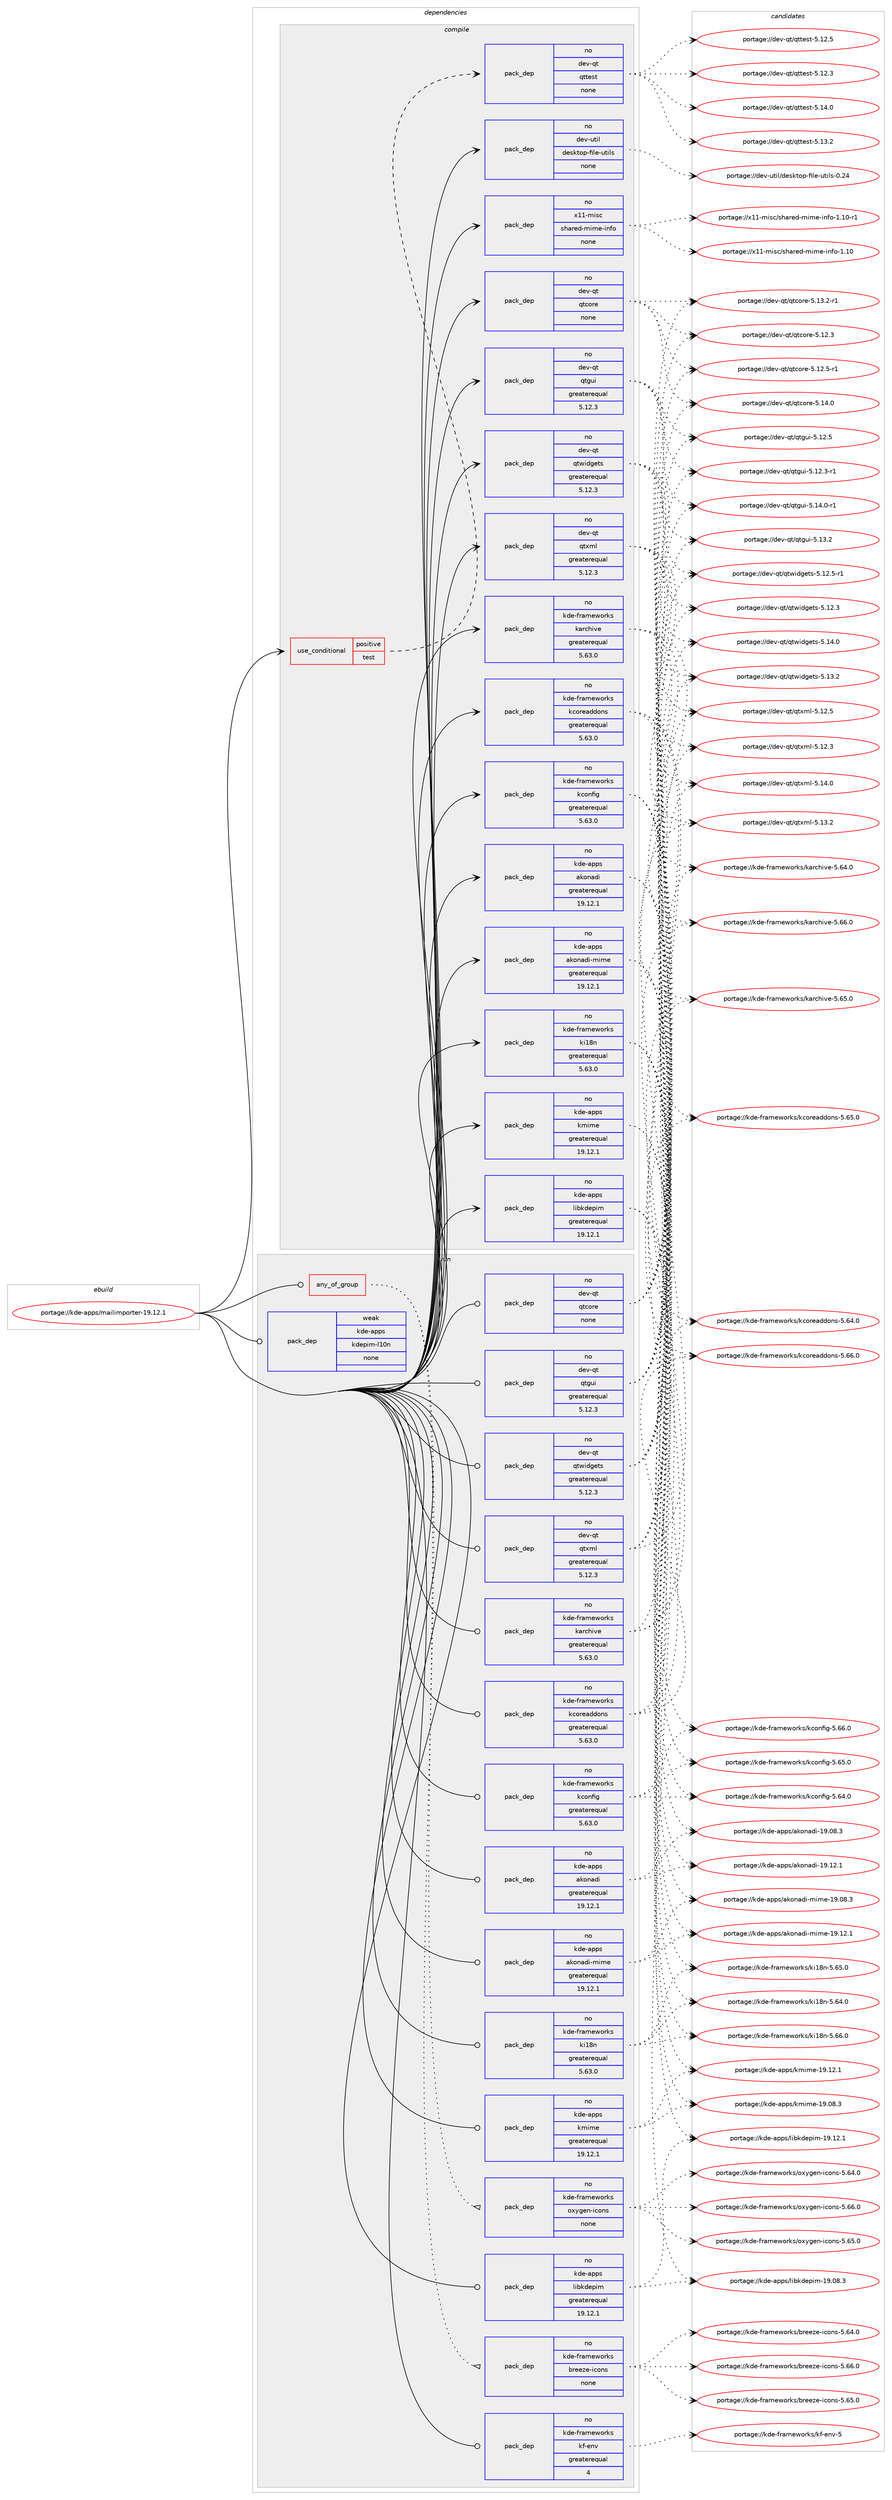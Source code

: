 digraph prolog {

# *************
# Graph options
# *************

newrank=true;
concentrate=true;
compound=true;
graph [rankdir=LR,fontname=Helvetica,fontsize=10,ranksep=1.5];#, ranksep=2.5, nodesep=0.2];
edge  [arrowhead=vee];
node  [fontname=Helvetica,fontsize=10];

# **********
# The ebuild
# **********

subgraph cluster_leftcol {
color=gray;
rank=same;
label=<<i>ebuild</i>>;
id [label="portage://kde-apps/mailimporter-19.12.1", color=red, width=4, href="../kde-apps/mailimporter-19.12.1.svg"];
}

# ****************
# The dependencies
# ****************

subgraph cluster_midcol {
color=gray;
label=<<i>dependencies</i>>;
subgraph cluster_compile {
fillcolor="#eeeeee";
style=filled;
label=<<i>compile</i>>;
subgraph cond56260 {
dependency253338 [label=<<TABLE BORDER="0" CELLBORDER="1" CELLSPACING="0" CELLPADDING="4"><TR><TD ROWSPAN="3" CELLPADDING="10">use_conditional</TD></TR><TR><TD>positive</TD></TR><TR><TD>test</TD></TR></TABLE>>, shape=none, color=red];
subgraph pack193216 {
dependency253339 [label=<<TABLE BORDER="0" CELLBORDER="1" CELLSPACING="0" CELLPADDING="4" WIDTH="220"><TR><TD ROWSPAN="6" CELLPADDING="30">pack_dep</TD></TR><TR><TD WIDTH="110">no</TD></TR><TR><TD>dev-qt</TD></TR><TR><TD>qttest</TD></TR><TR><TD>none</TD></TR><TR><TD></TD></TR></TABLE>>, shape=none, color=blue];
}
dependency253338:e -> dependency253339:w [weight=20,style="dashed",arrowhead="vee"];
}
id:e -> dependency253338:w [weight=20,style="solid",arrowhead="vee"];
subgraph pack193217 {
dependency253340 [label=<<TABLE BORDER="0" CELLBORDER="1" CELLSPACING="0" CELLPADDING="4" WIDTH="220"><TR><TD ROWSPAN="6" CELLPADDING="30">pack_dep</TD></TR><TR><TD WIDTH="110">no</TD></TR><TR><TD>dev-qt</TD></TR><TR><TD>qtcore</TD></TR><TR><TD>none</TD></TR><TR><TD></TD></TR></TABLE>>, shape=none, color=blue];
}
id:e -> dependency253340:w [weight=20,style="solid",arrowhead="vee"];
subgraph pack193218 {
dependency253341 [label=<<TABLE BORDER="0" CELLBORDER="1" CELLSPACING="0" CELLPADDING="4" WIDTH="220"><TR><TD ROWSPAN="6" CELLPADDING="30">pack_dep</TD></TR><TR><TD WIDTH="110">no</TD></TR><TR><TD>dev-qt</TD></TR><TR><TD>qtgui</TD></TR><TR><TD>greaterequal</TD></TR><TR><TD>5.12.3</TD></TR></TABLE>>, shape=none, color=blue];
}
id:e -> dependency253341:w [weight=20,style="solid",arrowhead="vee"];
subgraph pack193219 {
dependency253342 [label=<<TABLE BORDER="0" CELLBORDER="1" CELLSPACING="0" CELLPADDING="4" WIDTH="220"><TR><TD ROWSPAN="6" CELLPADDING="30">pack_dep</TD></TR><TR><TD WIDTH="110">no</TD></TR><TR><TD>dev-qt</TD></TR><TR><TD>qtwidgets</TD></TR><TR><TD>greaterequal</TD></TR><TR><TD>5.12.3</TD></TR></TABLE>>, shape=none, color=blue];
}
id:e -> dependency253342:w [weight=20,style="solid",arrowhead="vee"];
subgraph pack193220 {
dependency253343 [label=<<TABLE BORDER="0" CELLBORDER="1" CELLSPACING="0" CELLPADDING="4" WIDTH="220"><TR><TD ROWSPAN="6" CELLPADDING="30">pack_dep</TD></TR><TR><TD WIDTH="110">no</TD></TR><TR><TD>dev-qt</TD></TR><TR><TD>qtxml</TD></TR><TR><TD>greaterequal</TD></TR><TR><TD>5.12.3</TD></TR></TABLE>>, shape=none, color=blue];
}
id:e -> dependency253343:w [weight=20,style="solid",arrowhead="vee"];
subgraph pack193221 {
dependency253344 [label=<<TABLE BORDER="0" CELLBORDER="1" CELLSPACING="0" CELLPADDING="4" WIDTH="220"><TR><TD ROWSPAN="6" CELLPADDING="30">pack_dep</TD></TR><TR><TD WIDTH="110">no</TD></TR><TR><TD>dev-util</TD></TR><TR><TD>desktop-file-utils</TD></TR><TR><TD>none</TD></TR><TR><TD></TD></TR></TABLE>>, shape=none, color=blue];
}
id:e -> dependency253344:w [weight=20,style="solid",arrowhead="vee"];
subgraph pack193222 {
dependency253345 [label=<<TABLE BORDER="0" CELLBORDER="1" CELLSPACING="0" CELLPADDING="4" WIDTH="220"><TR><TD ROWSPAN="6" CELLPADDING="30">pack_dep</TD></TR><TR><TD WIDTH="110">no</TD></TR><TR><TD>kde-apps</TD></TR><TR><TD>akonadi</TD></TR><TR><TD>greaterequal</TD></TR><TR><TD>19.12.1</TD></TR></TABLE>>, shape=none, color=blue];
}
id:e -> dependency253345:w [weight=20,style="solid",arrowhead="vee"];
subgraph pack193223 {
dependency253346 [label=<<TABLE BORDER="0" CELLBORDER="1" CELLSPACING="0" CELLPADDING="4" WIDTH="220"><TR><TD ROWSPAN="6" CELLPADDING="30">pack_dep</TD></TR><TR><TD WIDTH="110">no</TD></TR><TR><TD>kde-apps</TD></TR><TR><TD>akonadi-mime</TD></TR><TR><TD>greaterequal</TD></TR><TR><TD>19.12.1</TD></TR></TABLE>>, shape=none, color=blue];
}
id:e -> dependency253346:w [weight=20,style="solid",arrowhead="vee"];
subgraph pack193224 {
dependency253347 [label=<<TABLE BORDER="0" CELLBORDER="1" CELLSPACING="0" CELLPADDING="4" WIDTH="220"><TR><TD ROWSPAN="6" CELLPADDING="30">pack_dep</TD></TR><TR><TD WIDTH="110">no</TD></TR><TR><TD>kde-apps</TD></TR><TR><TD>kmime</TD></TR><TR><TD>greaterequal</TD></TR><TR><TD>19.12.1</TD></TR></TABLE>>, shape=none, color=blue];
}
id:e -> dependency253347:w [weight=20,style="solid",arrowhead="vee"];
subgraph pack193225 {
dependency253348 [label=<<TABLE BORDER="0" CELLBORDER="1" CELLSPACING="0" CELLPADDING="4" WIDTH="220"><TR><TD ROWSPAN="6" CELLPADDING="30">pack_dep</TD></TR><TR><TD WIDTH="110">no</TD></TR><TR><TD>kde-apps</TD></TR><TR><TD>libkdepim</TD></TR><TR><TD>greaterequal</TD></TR><TR><TD>19.12.1</TD></TR></TABLE>>, shape=none, color=blue];
}
id:e -> dependency253348:w [weight=20,style="solid",arrowhead="vee"];
subgraph pack193226 {
dependency253349 [label=<<TABLE BORDER="0" CELLBORDER="1" CELLSPACING="0" CELLPADDING="4" WIDTH="220"><TR><TD ROWSPAN="6" CELLPADDING="30">pack_dep</TD></TR><TR><TD WIDTH="110">no</TD></TR><TR><TD>kde-frameworks</TD></TR><TR><TD>karchive</TD></TR><TR><TD>greaterequal</TD></TR><TR><TD>5.63.0</TD></TR></TABLE>>, shape=none, color=blue];
}
id:e -> dependency253349:w [weight=20,style="solid",arrowhead="vee"];
subgraph pack193227 {
dependency253350 [label=<<TABLE BORDER="0" CELLBORDER="1" CELLSPACING="0" CELLPADDING="4" WIDTH="220"><TR><TD ROWSPAN="6" CELLPADDING="30">pack_dep</TD></TR><TR><TD WIDTH="110">no</TD></TR><TR><TD>kde-frameworks</TD></TR><TR><TD>kconfig</TD></TR><TR><TD>greaterequal</TD></TR><TR><TD>5.63.0</TD></TR></TABLE>>, shape=none, color=blue];
}
id:e -> dependency253350:w [weight=20,style="solid",arrowhead="vee"];
subgraph pack193228 {
dependency253351 [label=<<TABLE BORDER="0" CELLBORDER="1" CELLSPACING="0" CELLPADDING="4" WIDTH="220"><TR><TD ROWSPAN="6" CELLPADDING="30">pack_dep</TD></TR><TR><TD WIDTH="110">no</TD></TR><TR><TD>kde-frameworks</TD></TR><TR><TD>kcoreaddons</TD></TR><TR><TD>greaterequal</TD></TR><TR><TD>5.63.0</TD></TR></TABLE>>, shape=none, color=blue];
}
id:e -> dependency253351:w [weight=20,style="solid",arrowhead="vee"];
subgraph pack193229 {
dependency253352 [label=<<TABLE BORDER="0" CELLBORDER="1" CELLSPACING="0" CELLPADDING="4" WIDTH="220"><TR><TD ROWSPAN="6" CELLPADDING="30">pack_dep</TD></TR><TR><TD WIDTH="110">no</TD></TR><TR><TD>kde-frameworks</TD></TR><TR><TD>ki18n</TD></TR><TR><TD>greaterequal</TD></TR><TR><TD>5.63.0</TD></TR></TABLE>>, shape=none, color=blue];
}
id:e -> dependency253352:w [weight=20,style="solid",arrowhead="vee"];
subgraph pack193230 {
dependency253353 [label=<<TABLE BORDER="0" CELLBORDER="1" CELLSPACING="0" CELLPADDING="4" WIDTH="220"><TR><TD ROWSPAN="6" CELLPADDING="30">pack_dep</TD></TR><TR><TD WIDTH="110">no</TD></TR><TR><TD>x11-misc</TD></TR><TR><TD>shared-mime-info</TD></TR><TR><TD>none</TD></TR><TR><TD></TD></TR></TABLE>>, shape=none, color=blue];
}
id:e -> dependency253353:w [weight=20,style="solid",arrowhead="vee"];
}
subgraph cluster_compileandrun {
fillcolor="#eeeeee";
style=filled;
label=<<i>compile and run</i>>;
}
subgraph cluster_run {
fillcolor="#eeeeee";
style=filled;
label=<<i>run</i>>;
subgraph any3677 {
dependency253354 [label=<<TABLE BORDER="0" CELLBORDER="1" CELLSPACING="0" CELLPADDING="4"><TR><TD CELLPADDING="10">any_of_group</TD></TR></TABLE>>, shape=none, color=red];subgraph pack193231 {
dependency253355 [label=<<TABLE BORDER="0" CELLBORDER="1" CELLSPACING="0" CELLPADDING="4" WIDTH="220"><TR><TD ROWSPAN="6" CELLPADDING="30">pack_dep</TD></TR><TR><TD WIDTH="110">no</TD></TR><TR><TD>kde-frameworks</TD></TR><TR><TD>breeze-icons</TD></TR><TR><TD>none</TD></TR><TR><TD></TD></TR></TABLE>>, shape=none, color=blue];
}
dependency253354:e -> dependency253355:w [weight=20,style="dotted",arrowhead="oinv"];
subgraph pack193232 {
dependency253356 [label=<<TABLE BORDER="0" CELLBORDER="1" CELLSPACING="0" CELLPADDING="4" WIDTH="220"><TR><TD ROWSPAN="6" CELLPADDING="30">pack_dep</TD></TR><TR><TD WIDTH="110">no</TD></TR><TR><TD>kde-frameworks</TD></TR><TR><TD>oxygen-icons</TD></TR><TR><TD>none</TD></TR><TR><TD></TD></TR></TABLE>>, shape=none, color=blue];
}
dependency253354:e -> dependency253356:w [weight=20,style="dotted",arrowhead="oinv"];
}
id:e -> dependency253354:w [weight=20,style="solid",arrowhead="odot"];
subgraph pack193233 {
dependency253357 [label=<<TABLE BORDER="0" CELLBORDER="1" CELLSPACING="0" CELLPADDING="4" WIDTH="220"><TR><TD ROWSPAN="6" CELLPADDING="30">pack_dep</TD></TR><TR><TD WIDTH="110">no</TD></TR><TR><TD>dev-qt</TD></TR><TR><TD>qtcore</TD></TR><TR><TD>none</TD></TR><TR><TD></TD></TR></TABLE>>, shape=none, color=blue];
}
id:e -> dependency253357:w [weight=20,style="solid",arrowhead="odot"];
subgraph pack193234 {
dependency253358 [label=<<TABLE BORDER="0" CELLBORDER="1" CELLSPACING="0" CELLPADDING="4" WIDTH="220"><TR><TD ROWSPAN="6" CELLPADDING="30">pack_dep</TD></TR><TR><TD WIDTH="110">no</TD></TR><TR><TD>dev-qt</TD></TR><TR><TD>qtgui</TD></TR><TR><TD>greaterequal</TD></TR><TR><TD>5.12.3</TD></TR></TABLE>>, shape=none, color=blue];
}
id:e -> dependency253358:w [weight=20,style="solid",arrowhead="odot"];
subgraph pack193235 {
dependency253359 [label=<<TABLE BORDER="0" CELLBORDER="1" CELLSPACING="0" CELLPADDING="4" WIDTH="220"><TR><TD ROWSPAN="6" CELLPADDING="30">pack_dep</TD></TR><TR><TD WIDTH="110">no</TD></TR><TR><TD>dev-qt</TD></TR><TR><TD>qtwidgets</TD></TR><TR><TD>greaterequal</TD></TR><TR><TD>5.12.3</TD></TR></TABLE>>, shape=none, color=blue];
}
id:e -> dependency253359:w [weight=20,style="solid",arrowhead="odot"];
subgraph pack193236 {
dependency253360 [label=<<TABLE BORDER="0" CELLBORDER="1" CELLSPACING="0" CELLPADDING="4" WIDTH="220"><TR><TD ROWSPAN="6" CELLPADDING="30">pack_dep</TD></TR><TR><TD WIDTH="110">no</TD></TR><TR><TD>dev-qt</TD></TR><TR><TD>qtxml</TD></TR><TR><TD>greaterequal</TD></TR><TR><TD>5.12.3</TD></TR></TABLE>>, shape=none, color=blue];
}
id:e -> dependency253360:w [weight=20,style="solid",arrowhead="odot"];
subgraph pack193237 {
dependency253361 [label=<<TABLE BORDER="0" CELLBORDER="1" CELLSPACING="0" CELLPADDING="4" WIDTH="220"><TR><TD ROWSPAN="6" CELLPADDING="30">pack_dep</TD></TR><TR><TD WIDTH="110">no</TD></TR><TR><TD>kde-apps</TD></TR><TR><TD>akonadi</TD></TR><TR><TD>greaterequal</TD></TR><TR><TD>19.12.1</TD></TR></TABLE>>, shape=none, color=blue];
}
id:e -> dependency253361:w [weight=20,style="solid",arrowhead="odot"];
subgraph pack193238 {
dependency253362 [label=<<TABLE BORDER="0" CELLBORDER="1" CELLSPACING="0" CELLPADDING="4" WIDTH="220"><TR><TD ROWSPAN="6" CELLPADDING="30">pack_dep</TD></TR><TR><TD WIDTH="110">no</TD></TR><TR><TD>kde-apps</TD></TR><TR><TD>akonadi-mime</TD></TR><TR><TD>greaterequal</TD></TR><TR><TD>19.12.1</TD></TR></TABLE>>, shape=none, color=blue];
}
id:e -> dependency253362:w [weight=20,style="solid",arrowhead="odot"];
subgraph pack193239 {
dependency253363 [label=<<TABLE BORDER="0" CELLBORDER="1" CELLSPACING="0" CELLPADDING="4" WIDTH="220"><TR><TD ROWSPAN="6" CELLPADDING="30">pack_dep</TD></TR><TR><TD WIDTH="110">no</TD></TR><TR><TD>kde-apps</TD></TR><TR><TD>kmime</TD></TR><TR><TD>greaterequal</TD></TR><TR><TD>19.12.1</TD></TR></TABLE>>, shape=none, color=blue];
}
id:e -> dependency253363:w [weight=20,style="solid",arrowhead="odot"];
subgraph pack193240 {
dependency253364 [label=<<TABLE BORDER="0" CELLBORDER="1" CELLSPACING="0" CELLPADDING="4" WIDTH="220"><TR><TD ROWSPAN="6" CELLPADDING="30">pack_dep</TD></TR><TR><TD WIDTH="110">no</TD></TR><TR><TD>kde-apps</TD></TR><TR><TD>libkdepim</TD></TR><TR><TD>greaterequal</TD></TR><TR><TD>19.12.1</TD></TR></TABLE>>, shape=none, color=blue];
}
id:e -> dependency253364:w [weight=20,style="solid",arrowhead="odot"];
subgraph pack193241 {
dependency253365 [label=<<TABLE BORDER="0" CELLBORDER="1" CELLSPACING="0" CELLPADDING="4" WIDTH="220"><TR><TD ROWSPAN="6" CELLPADDING="30">pack_dep</TD></TR><TR><TD WIDTH="110">no</TD></TR><TR><TD>kde-frameworks</TD></TR><TR><TD>karchive</TD></TR><TR><TD>greaterequal</TD></TR><TR><TD>5.63.0</TD></TR></TABLE>>, shape=none, color=blue];
}
id:e -> dependency253365:w [weight=20,style="solid",arrowhead="odot"];
subgraph pack193242 {
dependency253366 [label=<<TABLE BORDER="0" CELLBORDER="1" CELLSPACING="0" CELLPADDING="4" WIDTH="220"><TR><TD ROWSPAN="6" CELLPADDING="30">pack_dep</TD></TR><TR><TD WIDTH="110">no</TD></TR><TR><TD>kde-frameworks</TD></TR><TR><TD>kconfig</TD></TR><TR><TD>greaterequal</TD></TR><TR><TD>5.63.0</TD></TR></TABLE>>, shape=none, color=blue];
}
id:e -> dependency253366:w [weight=20,style="solid",arrowhead="odot"];
subgraph pack193243 {
dependency253367 [label=<<TABLE BORDER="0" CELLBORDER="1" CELLSPACING="0" CELLPADDING="4" WIDTH="220"><TR><TD ROWSPAN="6" CELLPADDING="30">pack_dep</TD></TR><TR><TD WIDTH="110">no</TD></TR><TR><TD>kde-frameworks</TD></TR><TR><TD>kcoreaddons</TD></TR><TR><TD>greaterequal</TD></TR><TR><TD>5.63.0</TD></TR></TABLE>>, shape=none, color=blue];
}
id:e -> dependency253367:w [weight=20,style="solid",arrowhead="odot"];
subgraph pack193244 {
dependency253368 [label=<<TABLE BORDER="0" CELLBORDER="1" CELLSPACING="0" CELLPADDING="4" WIDTH="220"><TR><TD ROWSPAN="6" CELLPADDING="30">pack_dep</TD></TR><TR><TD WIDTH="110">no</TD></TR><TR><TD>kde-frameworks</TD></TR><TR><TD>kf-env</TD></TR><TR><TD>greaterequal</TD></TR><TR><TD>4</TD></TR></TABLE>>, shape=none, color=blue];
}
id:e -> dependency253368:w [weight=20,style="solid",arrowhead="odot"];
subgraph pack193245 {
dependency253369 [label=<<TABLE BORDER="0" CELLBORDER="1" CELLSPACING="0" CELLPADDING="4" WIDTH="220"><TR><TD ROWSPAN="6" CELLPADDING="30">pack_dep</TD></TR><TR><TD WIDTH="110">no</TD></TR><TR><TD>kde-frameworks</TD></TR><TR><TD>ki18n</TD></TR><TR><TD>greaterequal</TD></TR><TR><TD>5.63.0</TD></TR></TABLE>>, shape=none, color=blue];
}
id:e -> dependency253369:w [weight=20,style="solid",arrowhead="odot"];
subgraph pack193246 {
dependency253370 [label=<<TABLE BORDER="0" CELLBORDER="1" CELLSPACING="0" CELLPADDING="4" WIDTH="220"><TR><TD ROWSPAN="6" CELLPADDING="30">pack_dep</TD></TR><TR><TD WIDTH="110">weak</TD></TR><TR><TD>kde-apps</TD></TR><TR><TD>kdepim-l10n</TD></TR><TR><TD>none</TD></TR><TR><TD></TD></TR></TABLE>>, shape=none, color=blue];
}
id:e -> dependency253370:w [weight=20,style="solid",arrowhead="odot"];
}
}

# **************
# The candidates
# **************

subgraph cluster_choices {
rank=same;
color=gray;
label=<<i>candidates</i>>;

subgraph choice193216 {
color=black;
nodesep=1;
choice100101118451131164711311611610111511645534649524648 [label="portage://dev-qt/qttest-5.14.0", color=red, width=4,href="../dev-qt/qttest-5.14.0.svg"];
choice100101118451131164711311611610111511645534649514650 [label="portage://dev-qt/qttest-5.13.2", color=red, width=4,href="../dev-qt/qttest-5.13.2.svg"];
choice100101118451131164711311611610111511645534649504653 [label="portage://dev-qt/qttest-5.12.5", color=red, width=4,href="../dev-qt/qttest-5.12.5.svg"];
choice100101118451131164711311611610111511645534649504651 [label="portage://dev-qt/qttest-5.12.3", color=red, width=4,href="../dev-qt/qttest-5.12.3.svg"];
dependency253339:e -> choice100101118451131164711311611610111511645534649524648:w [style=dotted,weight="100"];
dependency253339:e -> choice100101118451131164711311611610111511645534649514650:w [style=dotted,weight="100"];
dependency253339:e -> choice100101118451131164711311611610111511645534649504653:w [style=dotted,weight="100"];
dependency253339:e -> choice100101118451131164711311611610111511645534649504651:w [style=dotted,weight="100"];
}
subgraph choice193217 {
color=black;
nodesep=1;
choice10010111845113116471131169911111410145534649524648 [label="portage://dev-qt/qtcore-5.14.0", color=red, width=4,href="../dev-qt/qtcore-5.14.0.svg"];
choice100101118451131164711311699111114101455346495146504511449 [label="portage://dev-qt/qtcore-5.13.2-r1", color=red, width=4,href="../dev-qt/qtcore-5.13.2-r1.svg"];
choice100101118451131164711311699111114101455346495046534511449 [label="portage://dev-qt/qtcore-5.12.5-r1", color=red, width=4,href="../dev-qt/qtcore-5.12.5-r1.svg"];
choice10010111845113116471131169911111410145534649504651 [label="portage://dev-qt/qtcore-5.12.3", color=red, width=4,href="../dev-qt/qtcore-5.12.3.svg"];
dependency253340:e -> choice10010111845113116471131169911111410145534649524648:w [style=dotted,weight="100"];
dependency253340:e -> choice100101118451131164711311699111114101455346495146504511449:w [style=dotted,weight="100"];
dependency253340:e -> choice100101118451131164711311699111114101455346495046534511449:w [style=dotted,weight="100"];
dependency253340:e -> choice10010111845113116471131169911111410145534649504651:w [style=dotted,weight="100"];
}
subgraph choice193218 {
color=black;
nodesep=1;
choice1001011184511311647113116103117105455346495246484511449 [label="portage://dev-qt/qtgui-5.14.0-r1", color=red, width=4,href="../dev-qt/qtgui-5.14.0-r1.svg"];
choice100101118451131164711311610311710545534649514650 [label="portage://dev-qt/qtgui-5.13.2", color=red, width=4,href="../dev-qt/qtgui-5.13.2.svg"];
choice100101118451131164711311610311710545534649504653 [label="portage://dev-qt/qtgui-5.12.5", color=red, width=4,href="../dev-qt/qtgui-5.12.5.svg"];
choice1001011184511311647113116103117105455346495046514511449 [label="portage://dev-qt/qtgui-5.12.3-r1", color=red, width=4,href="../dev-qt/qtgui-5.12.3-r1.svg"];
dependency253341:e -> choice1001011184511311647113116103117105455346495246484511449:w [style=dotted,weight="100"];
dependency253341:e -> choice100101118451131164711311610311710545534649514650:w [style=dotted,weight="100"];
dependency253341:e -> choice100101118451131164711311610311710545534649504653:w [style=dotted,weight="100"];
dependency253341:e -> choice1001011184511311647113116103117105455346495046514511449:w [style=dotted,weight="100"];
}
subgraph choice193219 {
color=black;
nodesep=1;
choice100101118451131164711311611910510010310111611545534649524648 [label="portage://dev-qt/qtwidgets-5.14.0", color=red, width=4,href="../dev-qt/qtwidgets-5.14.0.svg"];
choice100101118451131164711311611910510010310111611545534649514650 [label="portage://dev-qt/qtwidgets-5.13.2", color=red, width=4,href="../dev-qt/qtwidgets-5.13.2.svg"];
choice1001011184511311647113116119105100103101116115455346495046534511449 [label="portage://dev-qt/qtwidgets-5.12.5-r1", color=red, width=4,href="../dev-qt/qtwidgets-5.12.5-r1.svg"];
choice100101118451131164711311611910510010310111611545534649504651 [label="portage://dev-qt/qtwidgets-5.12.3", color=red, width=4,href="../dev-qt/qtwidgets-5.12.3.svg"];
dependency253342:e -> choice100101118451131164711311611910510010310111611545534649524648:w [style=dotted,weight="100"];
dependency253342:e -> choice100101118451131164711311611910510010310111611545534649514650:w [style=dotted,weight="100"];
dependency253342:e -> choice1001011184511311647113116119105100103101116115455346495046534511449:w [style=dotted,weight="100"];
dependency253342:e -> choice100101118451131164711311611910510010310111611545534649504651:w [style=dotted,weight="100"];
}
subgraph choice193220 {
color=black;
nodesep=1;
choice100101118451131164711311612010910845534649524648 [label="portage://dev-qt/qtxml-5.14.0", color=red, width=4,href="../dev-qt/qtxml-5.14.0.svg"];
choice100101118451131164711311612010910845534649514650 [label="portage://dev-qt/qtxml-5.13.2", color=red, width=4,href="../dev-qt/qtxml-5.13.2.svg"];
choice100101118451131164711311612010910845534649504653 [label="portage://dev-qt/qtxml-5.12.5", color=red, width=4,href="../dev-qt/qtxml-5.12.5.svg"];
choice100101118451131164711311612010910845534649504651 [label="portage://dev-qt/qtxml-5.12.3", color=red, width=4,href="../dev-qt/qtxml-5.12.3.svg"];
dependency253343:e -> choice100101118451131164711311612010910845534649524648:w [style=dotted,weight="100"];
dependency253343:e -> choice100101118451131164711311612010910845534649514650:w [style=dotted,weight="100"];
dependency253343:e -> choice100101118451131164711311612010910845534649504653:w [style=dotted,weight="100"];
dependency253343:e -> choice100101118451131164711311612010910845534649504651:w [style=dotted,weight="100"];
}
subgraph choice193221 {
color=black;
nodesep=1;
choice100101118451171161051084710010111510711611111245102105108101451171161051081154548465052 [label="portage://dev-util/desktop-file-utils-0.24", color=red, width=4,href="../dev-util/desktop-file-utils-0.24.svg"];
dependency253344:e -> choice100101118451171161051084710010111510711611111245102105108101451171161051081154548465052:w [style=dotted,weight="100"];
}
subgraph choice193222 {
color=black;
nodesep=1;
choice10710010145971121121154797107111110971001054549574649504649 [label="portage://kde-apps/akonadi-19.12.1", color=red, width=4,href="../kde-apps/akonadi-19.12.1.svg"];
choice10710010145971121121154797107111110971001054549574648564651 [label="portage://kde-apps/akonadi-19.08.3", color=red, width=4,href="../kde-apps/akonadi-19.08.3.svg"];
dependency253345:e -> choice10710010145971121121154797107111110971001054549574649504649:w [style=dotted,weight="100"];
dependency253345:e -> choice10710010145971121121154797107111110971001054549574648564651:w [style=dotted,weight="100"];
}
subgraph choice193223 {
color=black;
nodesep=1;
choice1071001014597112112115479710711111097100105451091051091014549574649504649 [label="portage://kde-apps/akonadi-mime-19.12.1", color=red, width=4,href="../kde-apps/akonadi-mime-19.12.1.svg"];
choice1071001014597112112115479710711111097100105451091051091014549574648564651 [label="portage://kde-apps/akonadi-mime-19.08.3", color=red, width=4,href="../kde-apps/akonadi-mime-19.08.3.svg"];
dependency253346:e -> choice1071001014597112112115479710711111097100105451091051091014549574649504649:w [style=dotted,weight="100"];
dependency253346:e -> choice1071001014597112112115479710711111097100105451091051091014549574648564651:w [style=dotted,weight="100"];
}
subgraph choice193224 {
color=black;
nodesep=1;
choice1071001014597112112115471071091051091014549574649504649 [label="portage://kde-apps/kmime-19.12.1", color=red, width=4,href="../kde-apps/kmime-19.12.1.svg"];
choice1071001014597112112115471071091051091014549574648564651 [label="portage://kde-apps/kmime-19.08.3", color=red, width=4,href="../kde-apps/kmime-19.08.3.svg"];
dependency253347:e -> choice1071001014597112112115471071091051091014549574649504649:w [style=dotted,weight="100"];
dependency253347:e -> choice1071001014597112112115471071091051091014549574648564651:w [style=dotted,weight="100"];
}
subgraph choice193225 {
color=black;
nodesep=1;
choice107100101459711211211547108105981071001011121051094549574649504649 [label="portage://kde-apps/libkdepim-19.12.1", color=red, width=4,href="../kde-apps/libkdepim-19.12.1.svg"];
choice107100101459711211211547108105981071001011121051094549574648564651 [label="portage://kde-apps/libkdepim-19.08.3", color=red, width=4,href="../kde-apps/libkdepim-19.08.3.svg"];
dependency253348:e -> choice107100101459711211211547108105981071001011121051094549574649504649:w [style=dotted,weight="100"];
dependency253348:e -> choice107100101459711211211547108105981071001011121051094549574648564651:w [style=dotted,weight="100"];
}
subgraph choice193226 {
color=black;
nodesep=1;
choice107100101451021149710910111911111410711547107971149910410511810145534654544648 [label="portage://kde-frameworks/karchive-5.66.0", color=red, width=4,href="../kde-frameworks/karchive-5.66.0.svg"];
choice107100101451021149710910111911111410711547107971149910410511810145534654534648 [label="portage://kde-frameworks/karchive-5.65.0", color=red, width=4,href="../kde-frameworks/karchive-5.65.0.svg"];
choice107100101451021149710910111911111410711547107971149910410511810145534654524648 [label="portage://kde-frameworks/karchive-5.64.0", color=red, width=4,href="../kde-frameworks/karchive-5.64.0.svg"];
dependency253349:e -> choice107100101451021149710910111911111410711547107971149910410511810145534654544648:w [style=dotted,weight="100"];
dependency253349:e -> choice107100101451021149710910111911111410711547107971149910410511810145534654534648:w [style=dotted,weight="100"];
dependency253349:e -> choice107100101451021149710910111911111410711547107971149910410511810145534654524648:w [style=dotted,weight="100"];
}
subgraph choice193227 {
color=black;
nodesep=1;
choice1071001014510211497109101119111114107115471079911111010210510345534654544648 [label="portage://kde-frameworks/kconfig-5.66.0", color=red, width=4,href="../kde-frameworks/kconfig-5.66.0.svg"];
choice1071001014510211497109101119111114107115471079911111010210510345534654534648 [label="portage://kde-frameworks/kconfig-5.65.0", color=red, width=4,href="../kde-frameworks/kconfig-5.65.0.svg"];
choice1071001014510211497109101119111114107115471079911111010210510345534654524648 [label="portage://kde-frameworks/kconfig-5.64.0", color=red, width=4,href="../kde-frameworks/kconfig-5.64.0.svg"];
dependency253350:e -> choice1071001014510211497109101119111114107115471079911111010210510345534654544648:w [style=dotted,weight="100"];
dependency253350:e -> choice1071001014510211497109101119111114107115471079911111010210510345534654534648:w [style=dotted,weight="100"];
dependency253350:e -> choice1071001014510211497109101119111114107115471079911111010210510345534654524648:w [style=dotted,weight="100"];
}
subgraph choice193228 {
color=black;
nodesep=1;
choice107100101451021149710910111911111410711547107991111141019710010011111011545534654544648 [label="portage://kde-frameworks/kcoreaddons-5.66.0", color=red, width=4,href="../kde-frameworks/kcoreaddons-5.66.0.svg"];
choice107100101451021149710910111911111410711547107991111141019710010011111011545534654534648 [label="portage://kde-frameworks/kcoreaddons-5.65.0", color=red, width=4,href="../kde-frameworks/kcoreaddons-5.65.0.svg"];
choice107100101451021149710910111911111410711547107991111141019710010011111011545534654524648 [label="portage://kde-frameworks/kcoreaddons-5.64.0", color=red, width=4,href="../kde-frameworks/kcoreaddons-5.64.0.svg"];
dependency253351:e -> choice107100101451021149710910111911111410711547107991111141019710010011111011545534654544648:w [style=dotted,weight="100"];
dependency253351:e -> choice107100101451021149710910111911111410711547107991111141019710010011111011545534654534648:w [style=dotted,weight="100"];
dependency253351:e -> choice107100101451021149710910111911111410711547107991111141019710010011111011545534654524648:w [style=dotted,weight="100"];
}
subgraph choice193229 {
color=black;
nodesep=1;
choice107100101451021149710910111911111410711547107105495611045534654544648 [label="portage://kde-frameworks/ki18n-5.66.0", color=red, width=4,href="../kde-frameworks/ki18n-5.66.0.svg"];
choice107100101451021149710910111911111410711547107105495611045534654534648 [label="portage://kde-frameworks/ki18n-5.65.0", color=red, width=4,href="../kde-frameworks/ki18n-5.65.0.svg"];
choice107100101451021149710910111911111410711547107105495611045534654524648 [label="portage://kde-frameworks/ki18n-5.64.0", color=red, width=4,href="../kde-frameworks/ki18n-5.64.0.svg"];
dependency253352:e -> choice107100101451021149710910111911111410711547107105495611045534654544648:w [style=dotted,weight="100"];
dependency253352:e -> choice107100101451021149710910111911111410711547107105495611045534654534648:w [style=dotted,weight="100"];
dependency253352:e -> choice107100101451021149710910111911111410711547107105495611045534654524648:w [style=dotted,weight="100"];
}
subgraph choice193230 {
color=black;
nodesep=1;
choice120494945109105115994711510497114101100451091051091014510511010211145494649484511449 [label="portage://x11-misc/shared-mime-info-1.10-r1", color=red, width=4,href="../x11-misc/shared-mime-info-1.10-r1.svg"];
choice12049494510910511599471151049711410110045109105109101451051101021114549464948 [label="portage://x11-misc/shared-mime-info-1.10", color=red, width=4,href="../x11-misc/shared-mime-info-1.10.svg"];
dependency253353:e -> choice120494945109105115994711510497114101100451091051091014510511010211145494649484511449:w [style=dotted,weight="100"];
dependency253353:e -> choice12049494510910511599471151049711410110045109105109101451051101021114549464948:w [style=dotted,weight="100"];
}
subgraph choice193231 {
color=black;
nodesep=1;
choice10710010145102114971091011191111141071154798114101101122101451059911111011545534654544648 [label="portage://kde-frameworks/breeze-icons-5.66.0", color=red, width=4,href="../kde-frameworks/breeze-icons-5.66.0.svg"];
choice10710010145102114971091011191111141071154798114101101122101451059911111011545534654534648 [label="portage://kde-frameworks/breeze-icons-5.65.0", color=red, width=4,href="../kde-frameworks/breeze-icons-5.65.0.svg"];
choice10710010145102114971091011191111141071154798114101101122101451059911111011545534654524648 [label="portage://kde-frameworks/breeze-icons-5.64.0", color=red, width=4,href="../kde-frameworks/breeze-icons-5.64.0.svg"];
dependency253355:e -> choice10710010145102114971091011191111141071154798114101101122101451059911111011545534654544648:w [style=dotted,weight="100"];
dependency253355:e -> choice10710010145102114971091011191111141071154798114101101122101451059911111011545534654534648:w [style=dotted,weight="100"];
dependency253355:e -> choice10710010145102114971091011191111141071154798114101101122101451059911111011545534654524648:w [style=dotted,weight="100"];
}
subgraph choice193232 {
color=black;
nodesep=1;
choice107100101451021149710910111911111410711547111120121103101110451059911111011545534654544648 [label="portage://kde-frameworks/oxygen-icons-5.66.0", color=red, width=4,href="../kde-frameworks/oxygen-icons-5.66.0.svg"];
choice107100101451021149710910111911111410711547111120121103101110451059911111011545534654534648 [label="portage://kde-frameworks/oxygen-icons-5.65.0", color=red, width=4,href="../kde-frameworks/oxygen-icons-5.65.0.svg"];
choice107100101451021149710910111911111410711547111120121103101110451059911111011545534654524648 [label="portage://kde-frameworks/oxygen-icons-5.64.0", color=red, width=4,href="../kde-frameworks/oxygen-icons-5.64.0.svg"];
dependency253356:e -> choice107100101451021149710910111911111410711547111120121103101110451059911111011545534654544648:w [style=dotted,weight="100"];
dependency253356:e -> choice107100101451021149710910111911111410711547111120121103101110451059911111011545534654534648:w [style=dotted,weight="100"];
dependency253356:e -> choice107100101451021149710910111911111410711547111120121103101110451059911111011545534654524648:w [style=dotted,weight="100"];
}
subgraph choice193233 {
color=black;
nodesep=1;
choice10010111845113116471131169911111410145534649524648 [label="portage://dev-qt/qtcore-5.14.0", color=red, width=4,href="../dev-qt/qtcore-5.14.0.svg"];
choice100101118451131164711311699111114101455346495146504511449 [label="portage://dev-qt/qtcore-5.13.2-r1", color=red, width=4,href="../dev-qt/qtcore-5.13.2-r1.svg"];
choice100101118451131164711311699111114101455346495046534511449 [label="portage://dev-qt/qtcore-5.12.5-r1", color=red, width=4,href="../dev-qt/qtcore-5.12.5-r1.svg"];
choice10010111845113116471131169911111410145534649504651 [label="portage://dev-qt/qtcore-5.12.3", color=red, width=4,href="../dev-qt/qtcore-5.12.3.svg"];
dependency253357:e -> choice10010111845113116471131169911111410145534649524648:w [style=dotted,weight="100"];
dependency253357:e -> choice100101118451131164711311699111114101455346495146504511449:w [style=dotted,weight="100"];
dependency253357:e -> choice100101118451131164711311699111114101455346495046534511449:w [style=dotted,weight="100"];
dependency253357:e -> choice10010111845113116471131169911111410145534649504651:w [style=dotted,weight="100"];
}
subgraph choice193234 {
color=black;
nodesep=1;
choice1001011184511311647113116103117105455346495246484511449 [label="portage://dev-qt/qtgui-5.14.0-r1", color=red, width=4,href="../dev-qt/qtgui-5.14.0-r1.svg"];
choice100101118451131164711311610311710545534649514650 [label="portage://dev-qt/qtgui-5.13.2", color=red, width=4,href="../dev-qt/qtgui-5.13.2.svg"];
choice100101118451131164711311610311710545534649504653 [label="portage://dev-qt/qtgui-5.12.5", color=red, width=4,href="../dev-qt/qtgui-5.12.5.svg"];
choice1001011184511311647113116103117105455346495046514511449 [label="portage://dev-qt/qtgui-5.12.3-r1", color=red, width=4,href="../dev-qt/qtgui-5.12.3-r1.svg"];
dependency253358:e -> choice1001011184511311647113116103117105455346495246484511449:w [style=dotted,weight="100"];
dependency253358:e -> choice100101118451131164711311610311710545534649514650:w [style=dotted,weight="100"];
dependency253358:e -> choice100101118451131164711311610311710545534649504653:w [style=dotted,weight="100"];
dependency253358:e -> choice1001011184511311647113116103117105455346495046514511449:w [style=dotted,weight="100"];
}
subgraph choice193235 {
color=black;
nodesep=1;
choice100101118451131164711311611910510010310111611545534649524648 [label="portage://dev-qt/qtwidgets-5.14.0", color=red, width=4,href="../dev-qt/qtwidgets-5.14.0.svg"];
choice100101118451131164711311611910510010310111611545534649514650 [label="portage://dev-qt/qtwidgets-5.13.2", color=red, width=4,href="../dev-qt/qtwidgets-5.13.2.svg"];
choice1001011184511311647113116119105100103101116115455346495046534511449 [label="portage://dev-qt/qtwidgets-5.12.5-r1", color=red, width=4,href="../dev-qt/qtwidgets-5.12.5-r1.svg"];
choice100101118451131164711311611910510010310111611545534649504651 [label="portage://dev-qt/qtwidgets-5.12.3", color=red, width=4,href="../dev-qt/qtwidgets-5.12.3.svg"];
dependency253359:e -> choice100101118451131164711311611910510010310111611545534649524648:w [style=dotted,weight="100"];
dependency253359:e -> choice100101118451131164711311611910510010310111611545534649514650:w [style=dotted,weight="100"];
dependency253359:e -> choice1001011184511311647113116119105100103101116115455346495046534511449:w [style=dotted,weight="100"];
dependency253359:e -> choice100101118451131164711311611910510010310111611545534649504651:w [style=dotted,weight="100"];
}
subgraph choice193236 {
color=black;
nodesep=1;
choice100101118451131164711311612010910845534649524648 [label="portage://dev-qt/qtxml-5.14.0", color=red, width=4,href="../dev-qt/qtxml-5.14.0.svg"];
choice100101118451131164711311612010910845534649514650 [label="portage://dev-qt/qtxml-5.13.2", color=red, width=4,href="../dev-qt/qtxml-5.13.2.svg"];
choice100101118451131164711311612010910845534649504653 [label="portage://dev-qt/qtxml-5.12.5", color=red, width=4,href="../dev-qt/qtxml-5.12.5.svg"];
choice100101118451131164711311612010910845534649504651 [label="portage://dev-qt/qtxml-5.12.3", color=red, width=4,href="../dev-qt/qtxml-5.12.3.svg"];
dependency253360:e -> choice100101118451131164711311612010910845534649524648:w [style=dotted,weight="100"];
dependency253360:e -> choice100101118451131164711311612010910845534649514650:w [style=dotted,weight="100"];
dependency253360:e -> choice100101118451131164711311612010910845534649504653:w [style=dotted,weight="100"];
dependency253360:e -> choice100101118451131164711311612010910845534649504651:w [style=dotted,weight="100"];
}
subgraph choice193237 {
color=black;
nodesep=1;
choice10710010145971121121154797107111110971001054549574649504649 [label="portage://kde-apps/akonadi-19.12.1", color=red, width=4,href="../kde-apps/akonadi-19.12.1.svg"];
choice10710010145971121121154797107111110971001054549574648564651 [label="portage://kde-apps/akonadi-19.08.3", color=red, width=4,href="../kde-apps/akonadi-19.08.3.svg"];
dependency253361:e -> choice10710010145971121121154797107111110971001054549574649504649:w [style=dotted,weight="100"];
dependency253361:e -> choice10710010145971121121154797107111110971001054549574648564651:w [style=dotted,weight="100"];
}
subgraph choice193238 {
color=black;
nodesep=1;
choice1071001014597112112115479710711111097100105451091051091014549574649504649 [label="portage://kde-apps/akonadi-mime-19.12.1", color=red, width=4,href="../kde-apps/akonadi-mime-19.12.1.svg"];
choice1071001014597112112115479710711111097100105451091051091014549574648564651 [label="portage://kde-apps/akonadi-mime-19.08.3", color=red, width=4,href="../kde-apps/akonadi-mime-19.08.3.svg"];
dependency253362:e -> choice1071001014597112112115479710711111097100105451091051091014549574649504649:w [style=dotted,weight="100"];
dependency253362:e -> choice1071001014597112112115479710711111097100105451091051091014549574648564651:w [style=dotted,weight="100"];
}
subgraph choice193239 {
color=black;
nodesep=1;
choice1071001014597112112115471071091051091014549574649504649 [label="portage://kde-apps/kmime-19.12.1", color=red, width=4,href="../kde-apps/kmime-19.12.1.svg"];
choice1071001014597112112115471071091051091014549574648564651 [label="portage://kde-apps/kmime-19.08.3", color=red, width=4,href="../kde-apps/kmime-19.08.3.svg"];
dependency253363:e -> choice1071001014597112112115471071091051091014549574649504649:w [style=dotted,weight="100"];
dependency253363:e -> choice1071001014597112112115471071091051091014549574648564651:w [style=dotted,weight="100"];
}
subgraph choice193240 {
color=black;
nodesep=1;
choice107100101459711211211547108105981071001011121051094549574649504649 [label="portage://kde-apps/libkdepim-19.12.1", color=red, width=4,href="../kde-apps/libkdepim-19.12.1.svg"];
choice107100101459711211211547108105981071001011121051094549574648564651 [label="portage://kde-apps/libkdepim-19.08.3", color=red, width=4,href="../kde-apps/libkdepim-19.08.3.svg"];
dependency253364:e -> choice107100101459711211211547108105981071001011121051094549574649504649:w [style=dotted,weight="100"];
dependency253364:e -> choice107100101459711211211547108105981071001011121051094549574648564651:w [style=dotted,weight="100"];
}
subgraph choice193241 {
color=black;
nodesep=1;
choice107100101451021149710910111911111410711547107971149910410511810145534654544648 [label="portage://kde-frameworks/karchive-5.66.0", color=red, width=4,href="../kde-frameworks/karchive-5.66.0.svg"];
choice107100101451021149710910111911111410711547107971149910410511810145534654534648 [label="portage://kde-frameworks/karchive-5.65.0", color=red, width=4,href="../kde-frameworks/karchive-5.65.0.svg"];
choice107100101451021149710910111911111410711547107971149910410511810145534654524648 [label="portage://kde-frameworks/karchive-5.64.0", color=red, width=4,href="../kde-frameworks/karchive-5.64.0.svg"];
dependency253365:e -> choice107100101451021149710910111911111410711547107971149910410511810145534654544648:w [style=dotted,weight="100"];
dependency253365:e -> choice107100101451021149710910111911111410711547107971149910410511810145534654534648:w [style=dotted,weight="100"];
dependency253365:e -> choice107100101451021149710910111911111410711547107971149910410511810145534654524648:w [style=dotted,weight="100"];
}
subgraph choice193242 {
color=black;
nodesep=1;
choice1071001014510211497109101119111114107115471079911111010210510345534654544648 [label="portage://kde-frameworks/kconfig-5.66.0", color=red, width=4,href="../kde-frameworks/kconfig-5.66.0.svg"];
choice1071001014510211497109101119111114107115471079911111010210510345534654534648 [label="portage://kde-frameworks/kconfig-5.65.0", color=red, width=4,href="../kde-frameworks/kconfig-5.65.0.svg"];
choice1071001014510211497109101119111114107115471079911111010210510345534654524648 [label="portage://kde-frameworks/kconfig-5.64.0", color=red, width=4,href="../kde-frameworks/kconfig-5.64.0.svg"];
dependency253366:e -> choice1071001014510211497109101119111114107115471079911111010210510345534654544648:w [style=dotted,weight="100"];
dependency253366:e -> choice1071001014510211497109101119111114107115471079911111010210510345534654534648:w [style=dotted,weight="100"];
dependency253366:e -> choice1071001014510211497109101119111114107115471079911111010210510345534654524648:w [style=dotted,weight="100"];
}
subgraph choice193243 {
color=black;
nodesep=1;
choice107100101451021149710910111911111410711547107991111141019710010011111011545534654544648 [label="portage://kde-frameworks/kcoreaddons-5.66.0", color=red, width=4,href="../kde-frameworks/kcoreaddons-5.66.0.svg"];
choice107100101451021149710910111911111410711547107991111141019710010011111011545534654534648 [label="portage://kde-frameworks/kcoreaddons-5.65.0", color=red, width=4,href="../kde-frameworks/kcoreaddons-5.65.0.svg"];
choice107100101451021149710910111911111410711547107991111141019710010011111011545534654524648 [label="portage://kde-frameworks/kcoreaddons-5.64.0", color=red, width=4,href="../kde-frameworks/kcoreaddons-5.64.0.svg"];
dependency253367:e -> choice107100101451021149710910111911111410711547107991111141019710010011111011545534654544648:w [style=dotted,weight="100"];
dependency253367:e -> choice107100101451021149710910111911111410711547107991111141019710010011111011545534654534648:w [style=dotted,weight="100"];
dependency253367:e -> choice107100101451021149710910111911111410711547107991111141019710010011111011545534654524648:w [style=dotted,weight="100"];
}
subgraph choice193244 {
color=black;
nodesep=1;
choice107100101451021149710910111911111410711547107102451011101184553 [label="portage://kde-frameworks/kf-env-5", color=red, width=4,href="../kde-frameworks/kf-env-5.svg"];
dependency253368:e -> choice107100101451021149710910111911111410711547107102451011101184553:w [style=dotted,weight="100"];
}
subgraph choice193245 {
color=black;
nodesep=1;
choice107100101451021149710910111911111410711547107105495611045534654544648 [label="portage://kde-frameworks/ki18n-5.66.0", color=red, width=4,href="../kde-frameworks/ki18n-5.66.0.svg"];
choice107100101451021149710910111911111410711547107105495611045534654534648 [label="portage://kde-frameworks/ki18n-5.65.0", color=red, width=4,href="../kde-frameworks/ki18n-5.65.0.svg"];
choice107100101451021149710910111911111410711547107105495611045534654524648 [label="portage://kde-frameworks/ki18n-5.64.0", color=red, width=4,href="../kde-frameworks/ki18n-5.64.0.svg"];
dependency253369:e -> choice107100101451021149710910111911111410711547107105495611045534654544648:w [style=dotted,weight="100"];
dependency253369:e -> choice107100101451021149710910111911111410711547107105495611045534654534648:w [style=dotted,weight="100"];
dependency253369:e -> choice107100101451021149710910111911111410711547107105495611045534654524648:w [style=dotted,weight="100"];
}
subgraph choice193246 {
color=black;
nodesep=1;
}
}

}
